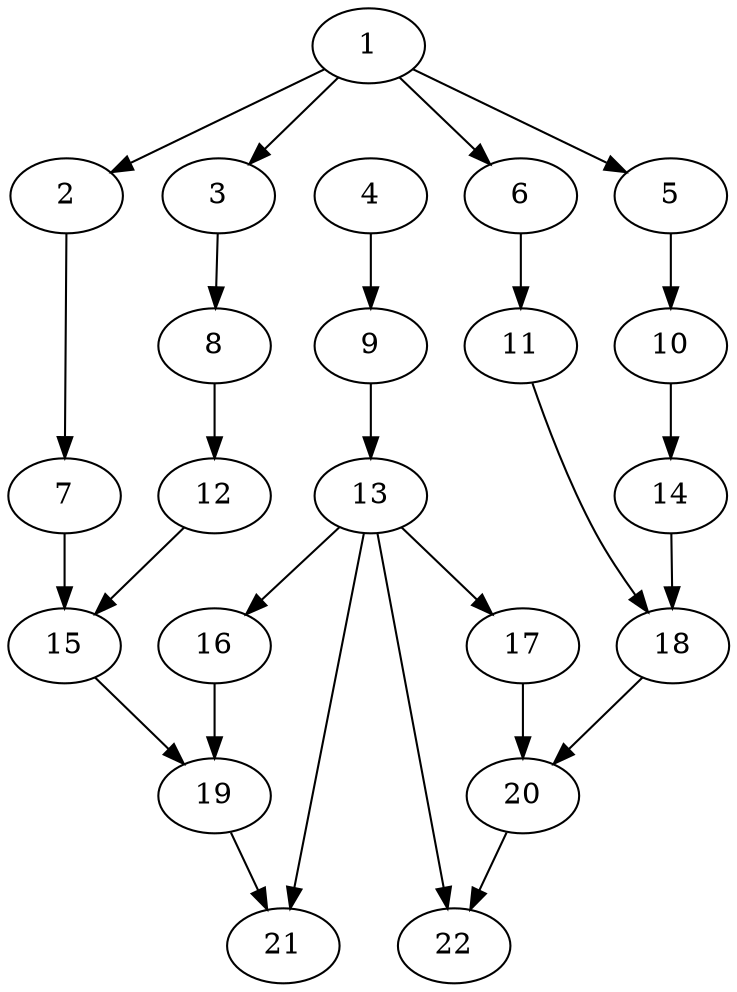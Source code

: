 strict digraph  {
1;
2;
3;
5;
6;
7;
8;
4;
9;
10;
11;
15;
12;
13;
14;
18;
16;
17;
21;
22;
19;
20;
1 -> 2;
1 -> 3;
1 -> 5;
1 -> 6;
2 -> 7;
3 -> 8;
5 -> 10;
6 -> 11;
7 -> 15;
8 -> 12;
4 -> 9;
9 -> 13;
10 -> 14;
11 -> 18;
15 -> 19;
12 -> 15;
13 -> 16;
13 -> 17;
13 -> 21;
13 -> 22;
14 -> 18;
18 -> 20;
16 -> 19;
17 -> 20;
19 -> 21;
20 -> 22;
}

